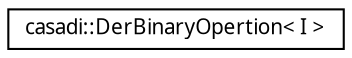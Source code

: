digraph "Graphical Class Hierarchy"
{
  edge [fontname="FreeSans.ttf",fontsize="10",labelfontname="FreeSans.ttf",labelfontsize="10"];
  node [fontname="FreeSans.ttf",fontsize="10",shape=record];
  rankdir="LR";
  Node1 [label="casadi::DerBinaryOpertion\< I \>",height=0.2,width=0.4,color="black", fillcolor="white", style="filled",URL="$de/d23/structcasadi_1_1DerBinaryOpertion.html",tooltip="Calculate function and derivative. "];
}
